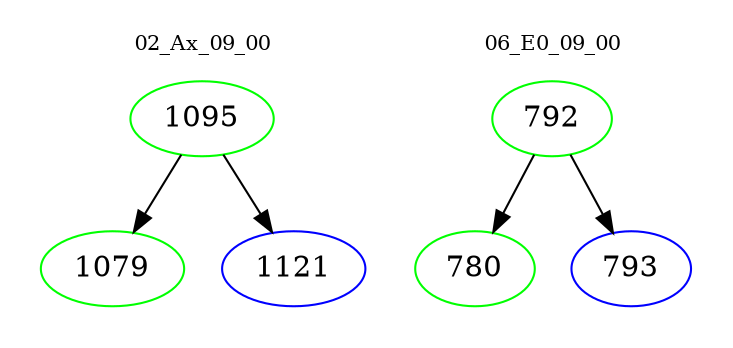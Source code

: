 digraph{
subgraph cluster_0 {
color = white
label = "02_Ax_09_00";
fontsize=10;
T0_1095 [label="1095", color="green"]
T0_1095 -> T0_1079 [color="black"]
T0_1079 [label="1079", color="green"]
T0_1095 -> T0_1121 [color="black"]
T0_1121 [label="1121", color="blue"]
}
subgraph cluster_1 {
color = white
label = "06_E0_09_00";
fontsize=10;
T1_792 [label="792", color="green"]
T1_792 -> T1_780 [color="black"]
T1_780 [label="780", color="green"]
T1_792 -> T1_793 [color="black"]
T1_793 [label="793", color="blue"]
}
}
